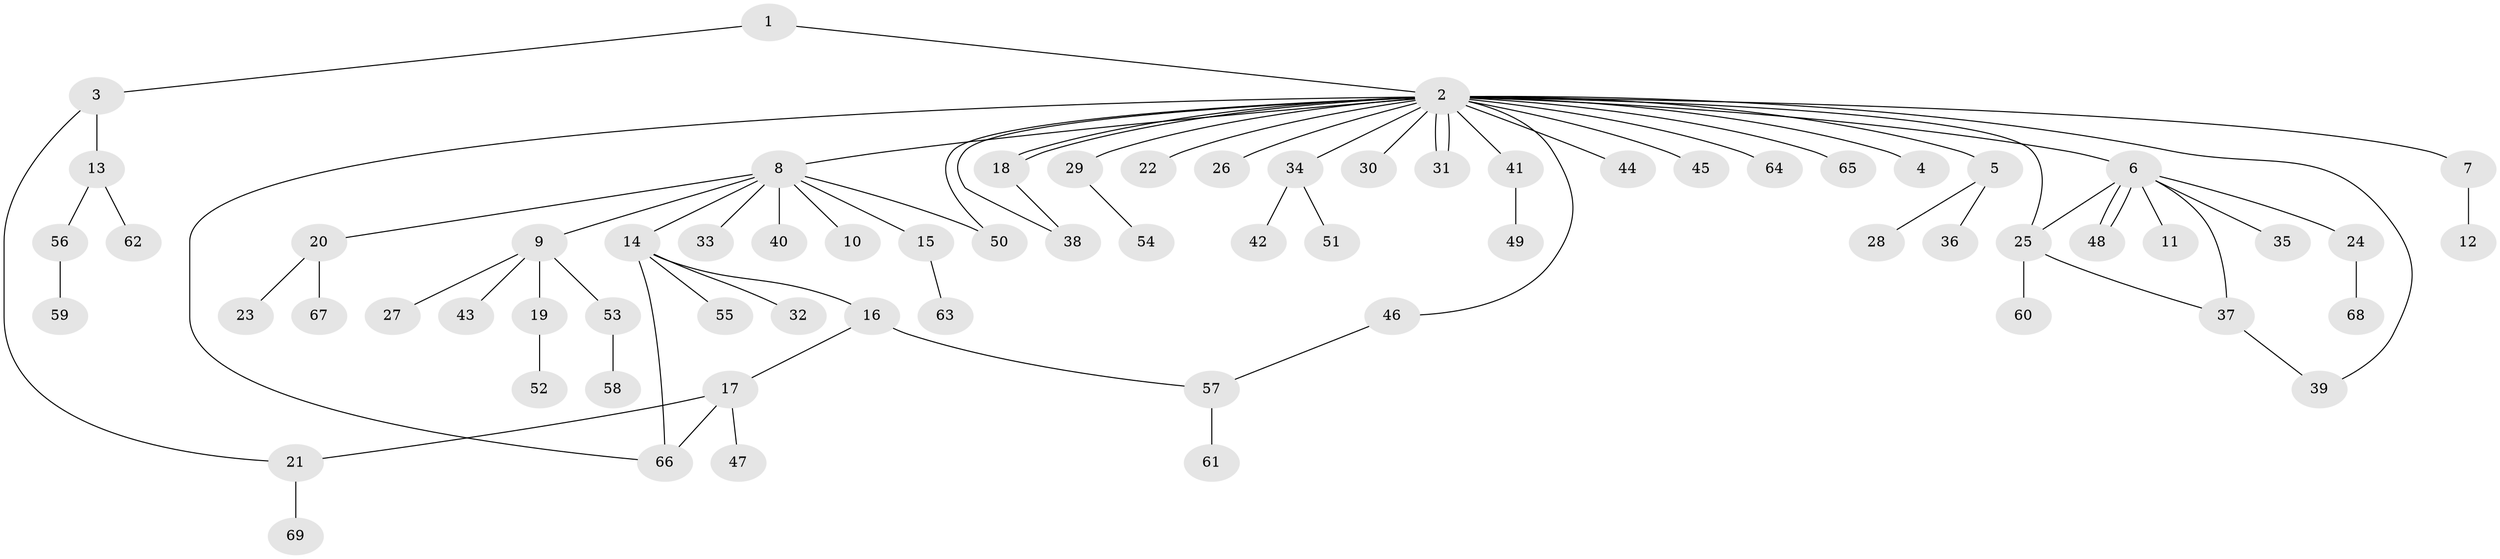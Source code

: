 // coarse degree distribution, {22: 0.029411764705882353, 1: 0.6764705882352942, 2: 0.20588235294117646, 5: 0.058823529411764705, 3: 0.029411764705882353}
// Generated by graph-tools (version 1.1) at 2025/18/03/04/25 18:18:26]
// undirected, 69 vertices, 80 edges
graph export_dot {
graph [start="1"]
  node [color=gray90,style=filled];
  1;
  2;
  3;
  4;
  5;
  6;
  7;
  8;
  9;
  10;
  11;
  12;
  13;
  14;
  15;
  16;
  17;
  18;
  19;
  20;
  21;
  22;
  23;
  24;
  25;
  26;
  27;
  28;
  29;
  30;
  31;
  32;
  33;
  34;
  35;
  36;
  37;
  38;
  39;
  40;
  41;
  42;
  43;
  44;
  45;
  46;
  47;
  48;
  49;
  50;
  51;
  52;
  53;
  54;
  55;
  56;
  57;
  58;
  59;
  60;
  61;
  62;
  63;
  64;
  65;
  66;
  67;
  68;
  69;
  1 -- 2;
  1 -- 3;
  2 -- 4;
  2 -- 5;
  2 -- 6;
  2 -- 7;
  2 -- 8;
  2 -- 18;
  2 -- 18;
  2 -- 22;
  2 -- 25;
  2 -- 26;
  2 -- 29;
  2 -- 30;
  2 -- 31;
  2 -- 31;
  2 -- 34;
  2 -- 38;
  2 -- 39;
  2 -- 41;
  2 -- 44;
  2 -- 45;
  2 -- 46;
  2 -- 50;
  2 -- 64;
  2 -- 65;
  2 -- 66;
  3 -- 13;
  3 -- 21;
  5 -- 28;
  5 -- 36;
  6 -- 11;
  6 -- 24;
  6 -- 25;
  6 -- 35;
  6 -- 37;
  6 -- 48;
  6 -- 48;
  7 -- 12;
  8 -- 9;
  8 -- 10;
  8 -- 14;
  8 -- 15;
  8 -- 20;
  8 -- 33;
  8 -- 40;
  8 -- 50;
  9 -- 19;
  9 -- 27;
  9 -- 43;
  9 -- 53;
  13 -- 56;
  13 -- 62;
  14 -- 16;
  14 -- 32;
  14 -- 55;
  14 -- 66;
  15 -- 63;
  16 -- 17;
  16 -- 57;
  17 -- 21;
  17 -- 47;
  17 -- 66;
  18 -- 38;
  19 -- 52;
  20 -- 23;
  20 -- 67;
  21 -- 69;
  24 -- 68;
  25 -- 37;
  25 -- 60;
  29 -- 54;
  34 -- 42;
  34 -- 51;
  37 -- 39;
  41 -- 49;
  46 -- 57;
  53 -- 58;
  56 -- 59;
  57 -- 61;
}
